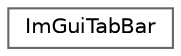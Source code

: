 digraph "Graphical Class Hierarchy"
{
 // LATEX_PDF_SIZE
  bgcolor="transparent";
  edge [fontname=Helvetica,fontsize=10,labelfontname=Helvetica,labelfontsize=10];
  node [fontname=Helvetica,fontsize=10,shape=box,height=0.2,width=0.4];
  rankdir="LR";
  Node0 [label="ImGuiTabBar",height=0.2,width=0.4,color="grey40", fillcolor="white", style="filled",URL="$struct_im_gui_tab_bar.html",tooltip=" "];
}
